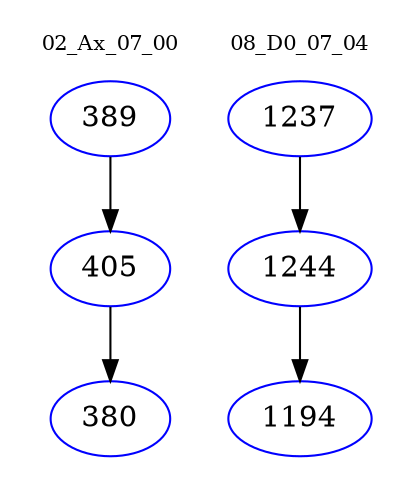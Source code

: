 digraph{
subgraph cluster_0 {
color = white
label = "02_Ax_07_00";
fontsize=10;
T0_389 [label="389", color="blue"]
T0_389 -> T0_405 [color="black"]
T0_405 [label="405", color="blue"]
T0_405 -> T0_380 [color="black"]
T0_380 [label="380", color="blue"]
}
subgraph cluster_1 {
color = white
label = "08_D0_07_04";
fontsize=10;
T1_1237 [label="1237", color="blue"]
T1_1237 -> T1_1244 [color="black"]
T1_1244 [label="1244", color="blue"]
T1_1244 -> T1_1194 [color="black"]
T1_1194 [label="1194", color="blue"]
}
}
